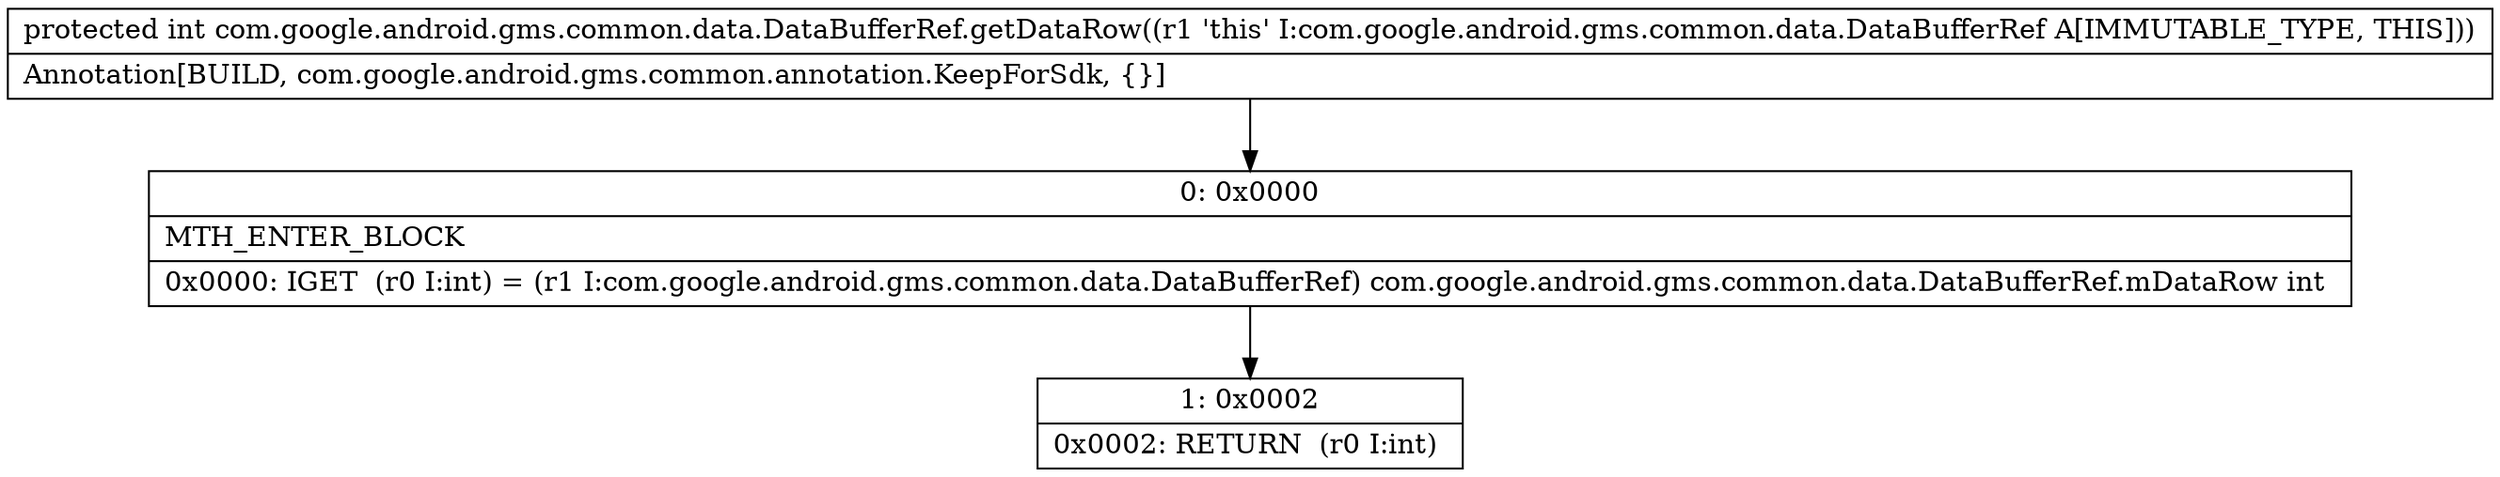 digraph "CFG forcom.google.android.gms.common.data.DataBufferRef.getDataRow()I" {
Node_0 [shape=record,label="{0\:\ 0x0000|MTH_ENTER_BLOCK\l|0x0000: IGET  (r0 I:int) = (r1 I:com.google.android.gms.common.data.DataBufferRef) com.google.android.gms.common.data.DataBufferRef.mDataRow int \l}"];
Node_1 [shape=record,label="{1\:\ 0x0002|0x0002: RETURN  (r0 I:int) \l}"];
MethodNode[shape=record,label="{protected int com.google.android.gms.common.data.DataBufferRef.getDataRow((r1 'this' I:com.google.android.gms.common.data.DataBufferRef A[IMMUTABLE_TYPE, THIS]))  | Annotation[BUILD, com.google.android.gms.common.annotation.KeepForSdk, \{\}]\l}"];
MethodNode -> Node_0;
Node_0 -> Node_1;
}

